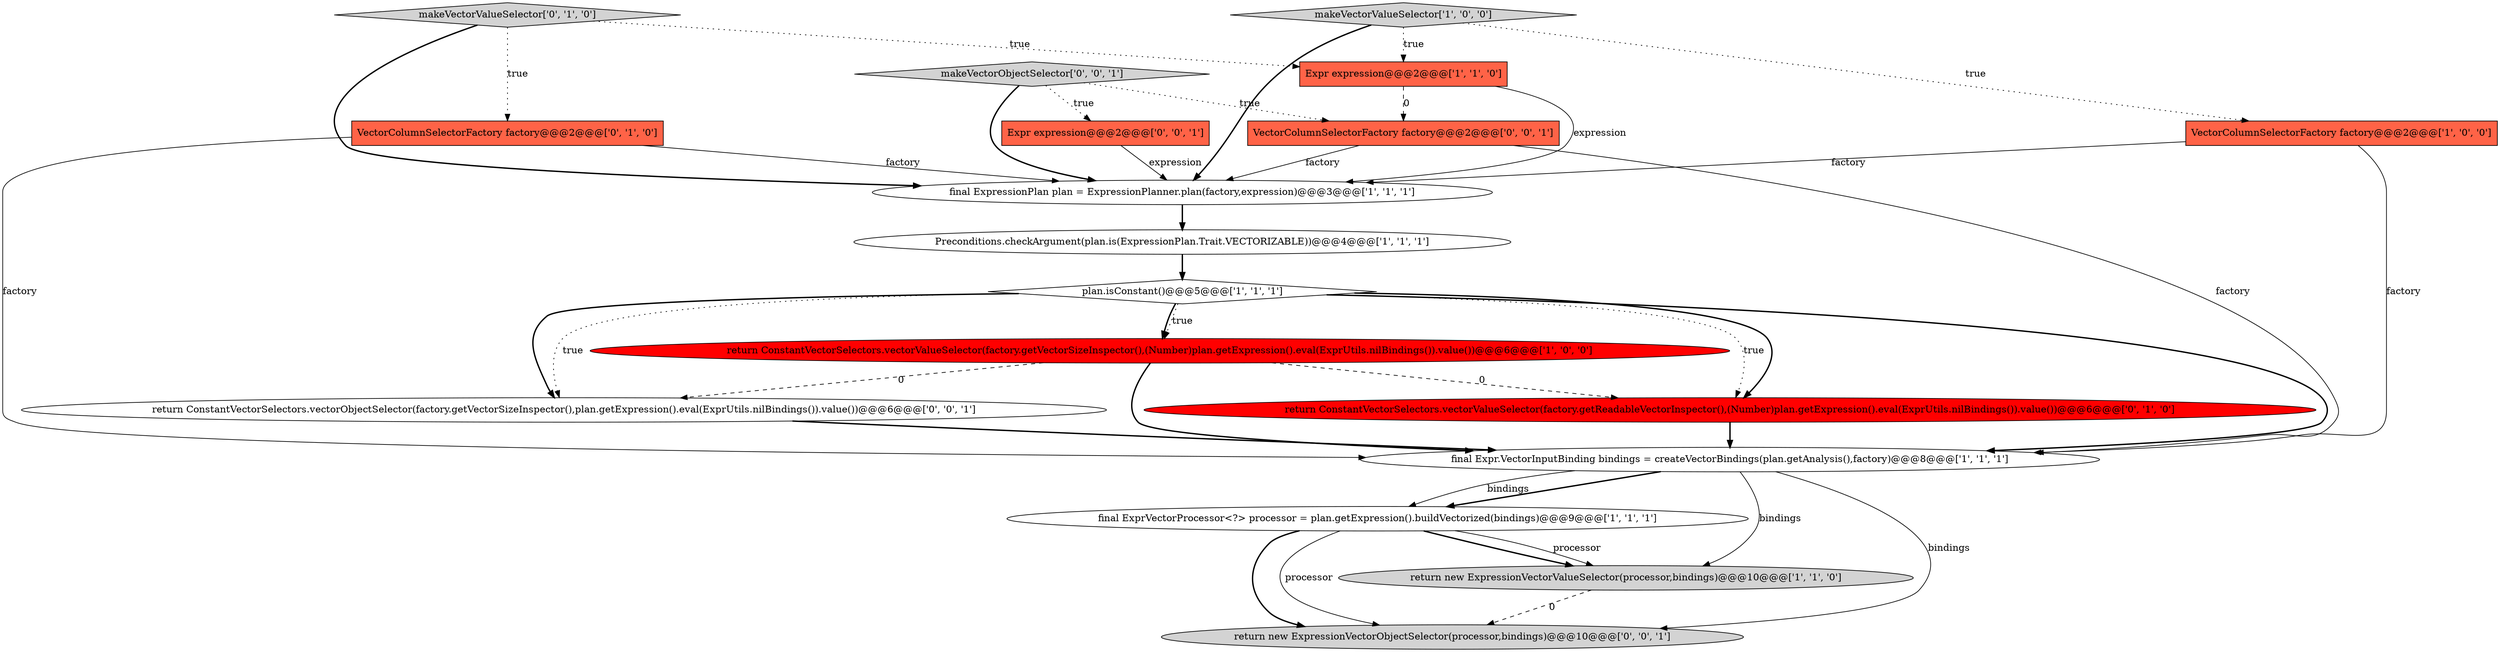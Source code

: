 digraph {
14 [style = filled, label = "makeVectorObjectSelector['0', '0', '1']", fillcolor = lightgray, shape = diamond image = "AAA0AAABBB3BBB"];
15 [style = filled, label = "return new ExpressionVectorObjectSelector(processor,bindings)@@@10@@@['0', '0', '1']", fillcolor = lightgray, shape = ellipse image = "AAA0AAABBB3BBB"];
16 [style = filled, label = "return ConstantVectorSelectors.vectorObjectSelector(factory.getVectorSizeInspector(),plan.getExpression().eval(ExprUtils.nilBindings()).value())@@@6@@@['0', '0', '1']", fillcolor = white, shape = ellipse image = "AAA0AAABBB3BBB"];
3 [style = filled, label = "Preconditions.checkArgument(plan.is(ExpressionPlan.Trait.VECTORIZABLE))@@@4@@@['1', '1', '1']", fillcolor = white, shape = ellipse image = "AAA0AAABBB1BBB"];
12 [style = filled, label = "makeVectorValueSelector['0', '1', '0']", fillcolor = lightgray, shape = diamond image = "AAA0AAABBB2BBB"];
8 [style = filled, label = "return ConstantVectorSelectors.vectorValueSelector(factory.getVectorSizeInspector(),(Number)plan.getExpression().eval(ExprUtils.nilBindings()).value())@@@6@@@['1', '0', '0']", fillcolor = red, shape = ellipse image = "AAA1AAABBB1BBB"];
11 [style = filled, label = "VectorColumnSelectorFactory factory@@@2@@@['0', '1', '0']", fillcolor = tomato, shape = box image = "AAA0AAABBB2BBB"];
17 [style = filled, label = "VectorColumnSelectorFactory factory@@@2@@@['0', '0', '1']", fillcolor = tomato, shape = box image = "AAA0AAABBB3BBB"];
6 [style = filled, label = "Expr expression@@@2@@@['1', '1', '0']", fillcolor = tomato, shape = box image = "AAA0AAABBB1BBB"];
10 [style = filled, label = "return ConstantVectorSelectors.vectorValueSelector(factory.getReadableVectorInspector(),(Number)plan.getExpression().eval(ExprUtils.nilBindings()).value())@@@6@@@['0', '1', '0']", fillcolor = red, shape = ellipse image = "AAA1AAABBB2BBB"];
1 [style = filled, label = "return new ExpressionVectorValueSelector(processor,bindings)@@@10@@@['1', '1', '0']", fillcolor = lightgray, shape = ellipse image = "AAA0AAABBB1BBB"];
0 [style = filled, label = "final ExprVectorProcessor<?> processor = plan.getExpression().buildVectorized(bindings)@@@9@@@['1', '1', '1']", fillcolor = white, shape = ellipse image = "AAA0AAABBB1BBB"];
13 [style = filled, label = "Expr expression@@@2@@@['0', '0', '1']", fillcolor = tomato, shape = box image = "AAA0AAABBB3BBB"];
5 [style = filled, label = "final Expr.VectorInputBinding bindings = createVectorBindings(plan.getAnalysis(),factory)@@@8@@@['1', '1', '1']", fillcolor = white, shape = ellipse image = "AAA0AAABBB1BBB"];
4 [style = filled, label = "makeVectorValueSelector['1', '0', '0']", fillcolor = lightgray, shape = diamond image = "AAA0AAABBB1BBB"];
9 [style = filled, label = "final ExpressionPlan plan = ExpressionPlanner.plan(factory,expression)@@@3@@@['1', '1', '1']", fillcolor = white, shape = ellipse image = "AAA0AAABBB1BBB"];
2 [style = filled, label = "VectorColumnSelectorFactory factory@@@2@@@['1', '0', '0']", fillcolor = tomato, shape = box image = "AAA0AAABBB1BBB"];
7 [style = filled, label = "plan.isConstant()@@@5@@@['1', '1', '1']", fillcolor = white, shape = diamond image = "AAA0AAABBB1BBB"];
4->6 [style = dotted, label="true"];
17->9 [style = solid, label="factory"];
4->9 [style = bold, label=""];
8->16 [style = dashed, label="0"];
7->10 [style = dotted, label="true"];
8->10 [style = dashed, label="0"];
7->10 [style = bold, label=""];
1->15 [style = dashed, label="0"];
0->1 [style = solid, label="processor"];
11->9 [style = solid, label="factory"];
6->17 [style = dashed, label="0"];
6->9 [style = solid, label="expression"];
7->8 [style = bold, label=""];
12->9 [style = bold, label=""];
13->9 [style = solid, label="expression"];
0->15 [style = bold, label=""];
14->13 [style = dotted, label="true"];
12->11 [style = dotted, label="true"];
2->5 [style = solid, label="factory"];
14->17 [style = dotted, label="true"];
7->5 [style = bold, label=""];
10->5 [style = bold, label=""];
8->5 [style = bold, label=""];
5->0 [style = bold, label=""];
17->5 [style = solid, label="factory"];
3->7 [style = bold, label=""];
12->6 [style = dotted, label="true"];
0->1 [style = bold, label=""];
7->16 [style = bold, label=""];
7->16 [style = dotted, label="true"];
16->5 [style = bold, label=""];
9->3 [style = bold, label=""];
14->9 [style = bold, label=""];
2->9 [style = solid, label="factory"];
5->0 [style = solid, label="bindings"];
5->1 [style = solid, label="bindings"];
11->5 [style = solid, label="factory"];
7->8 [style = dotted, label="true"];
0->15 [style = solid, label="processor"];
4->2 [style = dotted, label="true"];
5->15 [style = solid, label="bindings"];
}
